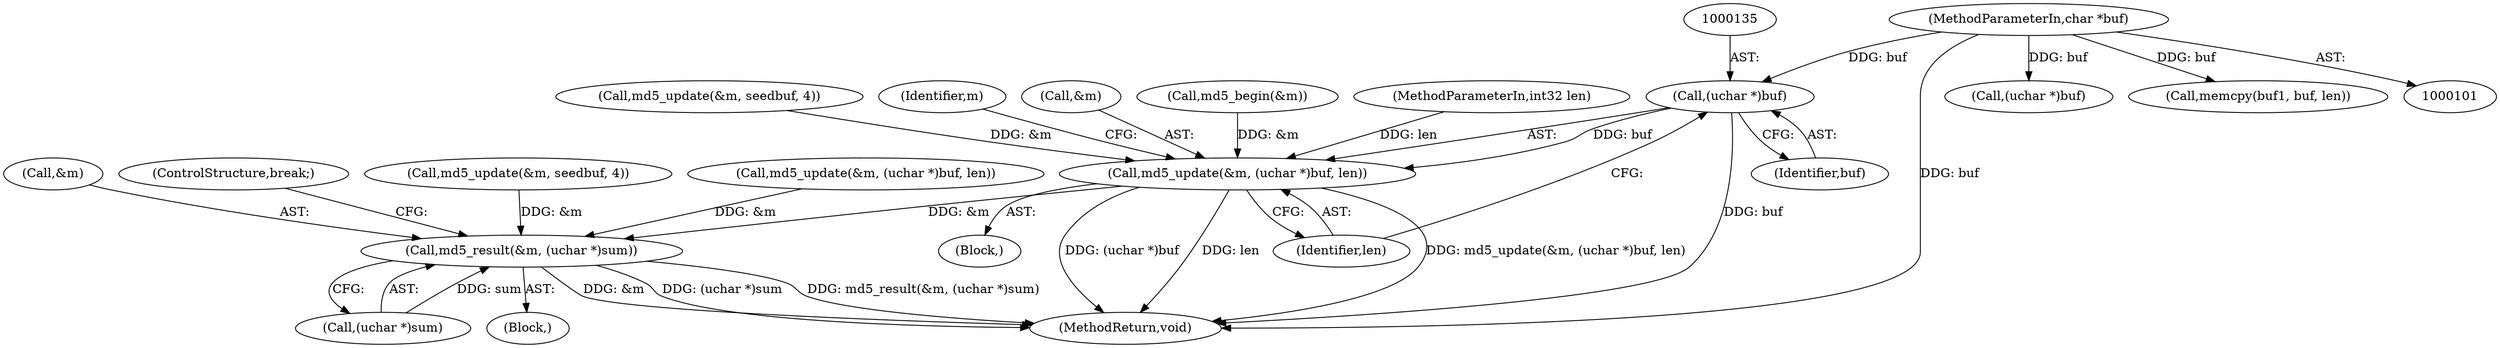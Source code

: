 digraph "0_samba_7b8a4ecd6ff9cdf4e5d3850ebf822f1e989255b3_1@pointer" {
"1000134" [label="(Call,(uchar *)buf)"];
"1000102" [label="(MethodParameterIn,char *buf)"];
"1000131" [label="(Call,md5_update(&m, (uchar *)buf, len))"];
"1000159" [label="(Call,md5_result(&m, (uchar *)sum))"];
"1000137" [label="(Identifier,len)"];
"1000102" [label="(MethodParameterIn,char *buf)"];
"1000126" [label="(Call,md5_update(&m, seedbuf, 4))"];
"1000162" [label="(Call,(uchar *)sum)"];
"1000160" [label="(Call,&m)"];
"1000165" [label="(ControlStructure,break;)"];
"1000118" [label="(Block,)"];
"1000159" [label="(Call,md5_result(&m, (uchar *)sum))"];
"1000262" [label="(MethodReturn,void)"];
"1000161" [label="(Identifier,m)"];
"1000143" [label="(Call,(uchar *)buf)"];
"1000136" [label="(Identifier,buf)"];
"1000131" [label="(Call,md5_update(&m, (uchar *)buf, len))"];
"1000132" [label="(Call,&m)"];
"1000200" [label="(Call,memcpy(buf1, buf, len))"];
"1000113" [label="(Call,md5_begin(&m))"];
"1000134" [label="(Call,(uchar *)buf)"];
"1000111" [label="(Block,)"];
"1000154" [label="(Call,md5_update(&m, seedbuf, 4))"];
"1000140" [label="(Call,md5_update(&m, (uchar *)buf, len))"];
"1000103" [label="(MethodParameterIn,int32 len)"];
"1000134" -> "1000131"  [label="AST: "];
"1000134" -> "1000136"  [label="CFG: "];
"1000135" -> "1000134"  [label="AST: "];
"1000136" -> "1000134"  [label="AST: "];
"1000137" -> "1000134"  [label="CFG: "];
"1000134" -> "1000262"  [label="DDG: buf"];
"1000134" -> "1000131"  [label="DDG: buf"];
"1000102" -> "1000134"  [label="DDG: buf"];
"1000102" -> "1000101"  [label="AST: "];
"1000102" -> "1000262"  [label="DDG: buf"];
"1000102" -> "1000143"  [label="DDG: buf"];
"1000102" -> "1000200"  [label="DDG: buf"];
"1000131" -> "1000118"  [label="AST: "];
"1000131" -> "1000137"  [label="CFG: "];
"1000132" -> "1000131"  [label="AST: "];
"1000137" -> "1000131"  [label="AST: "];
"1000161" -> "1000131"  [label="CFG: "];
"1000131" -> "1000262"  [label="DDG: (uchar *)buf"];
"1000131" -> "1000262"  [label="DDG: len"];
"1000131" -> "1000262"  [label="DDG: md5_update(&m, (uchar *)buf, len)"];
"1000113" -> "1000131"  [label="DDG: &m"];
"1000126" -> "1000131"  [label="DDG: &m"];
"1000103" -> "1000131"  [label="DDG: len"];
"1000131" -> "1000159"  [label="DDG: &m"];
"1000159" -> "1000111"  [label="AST: "];
"1000159" -> "1000162"  [label="CFG: "];
"1000160" -> "1000159"  [label="AST: "];
"1000162" -> "1000159"  [label="AST: "];
"1000165" -> "1000159"  [label="CFG: "];
"1000159" -> "1000262"  [label="DDG: md5_result(&m, (uchar *)sum)"];
"1000159" -> "1000262"  [label="DDG: &m"];
"1000159" -> "1000262"  [label="DDG: (uchar *)sum"];
"1000154" -> "1000159"  [label="DDG: &m"];
"1000140" -> "1000159"  [label="DDG: &m"];
"1000162" -> "1000159"  [label="DDG: sum"];
}
